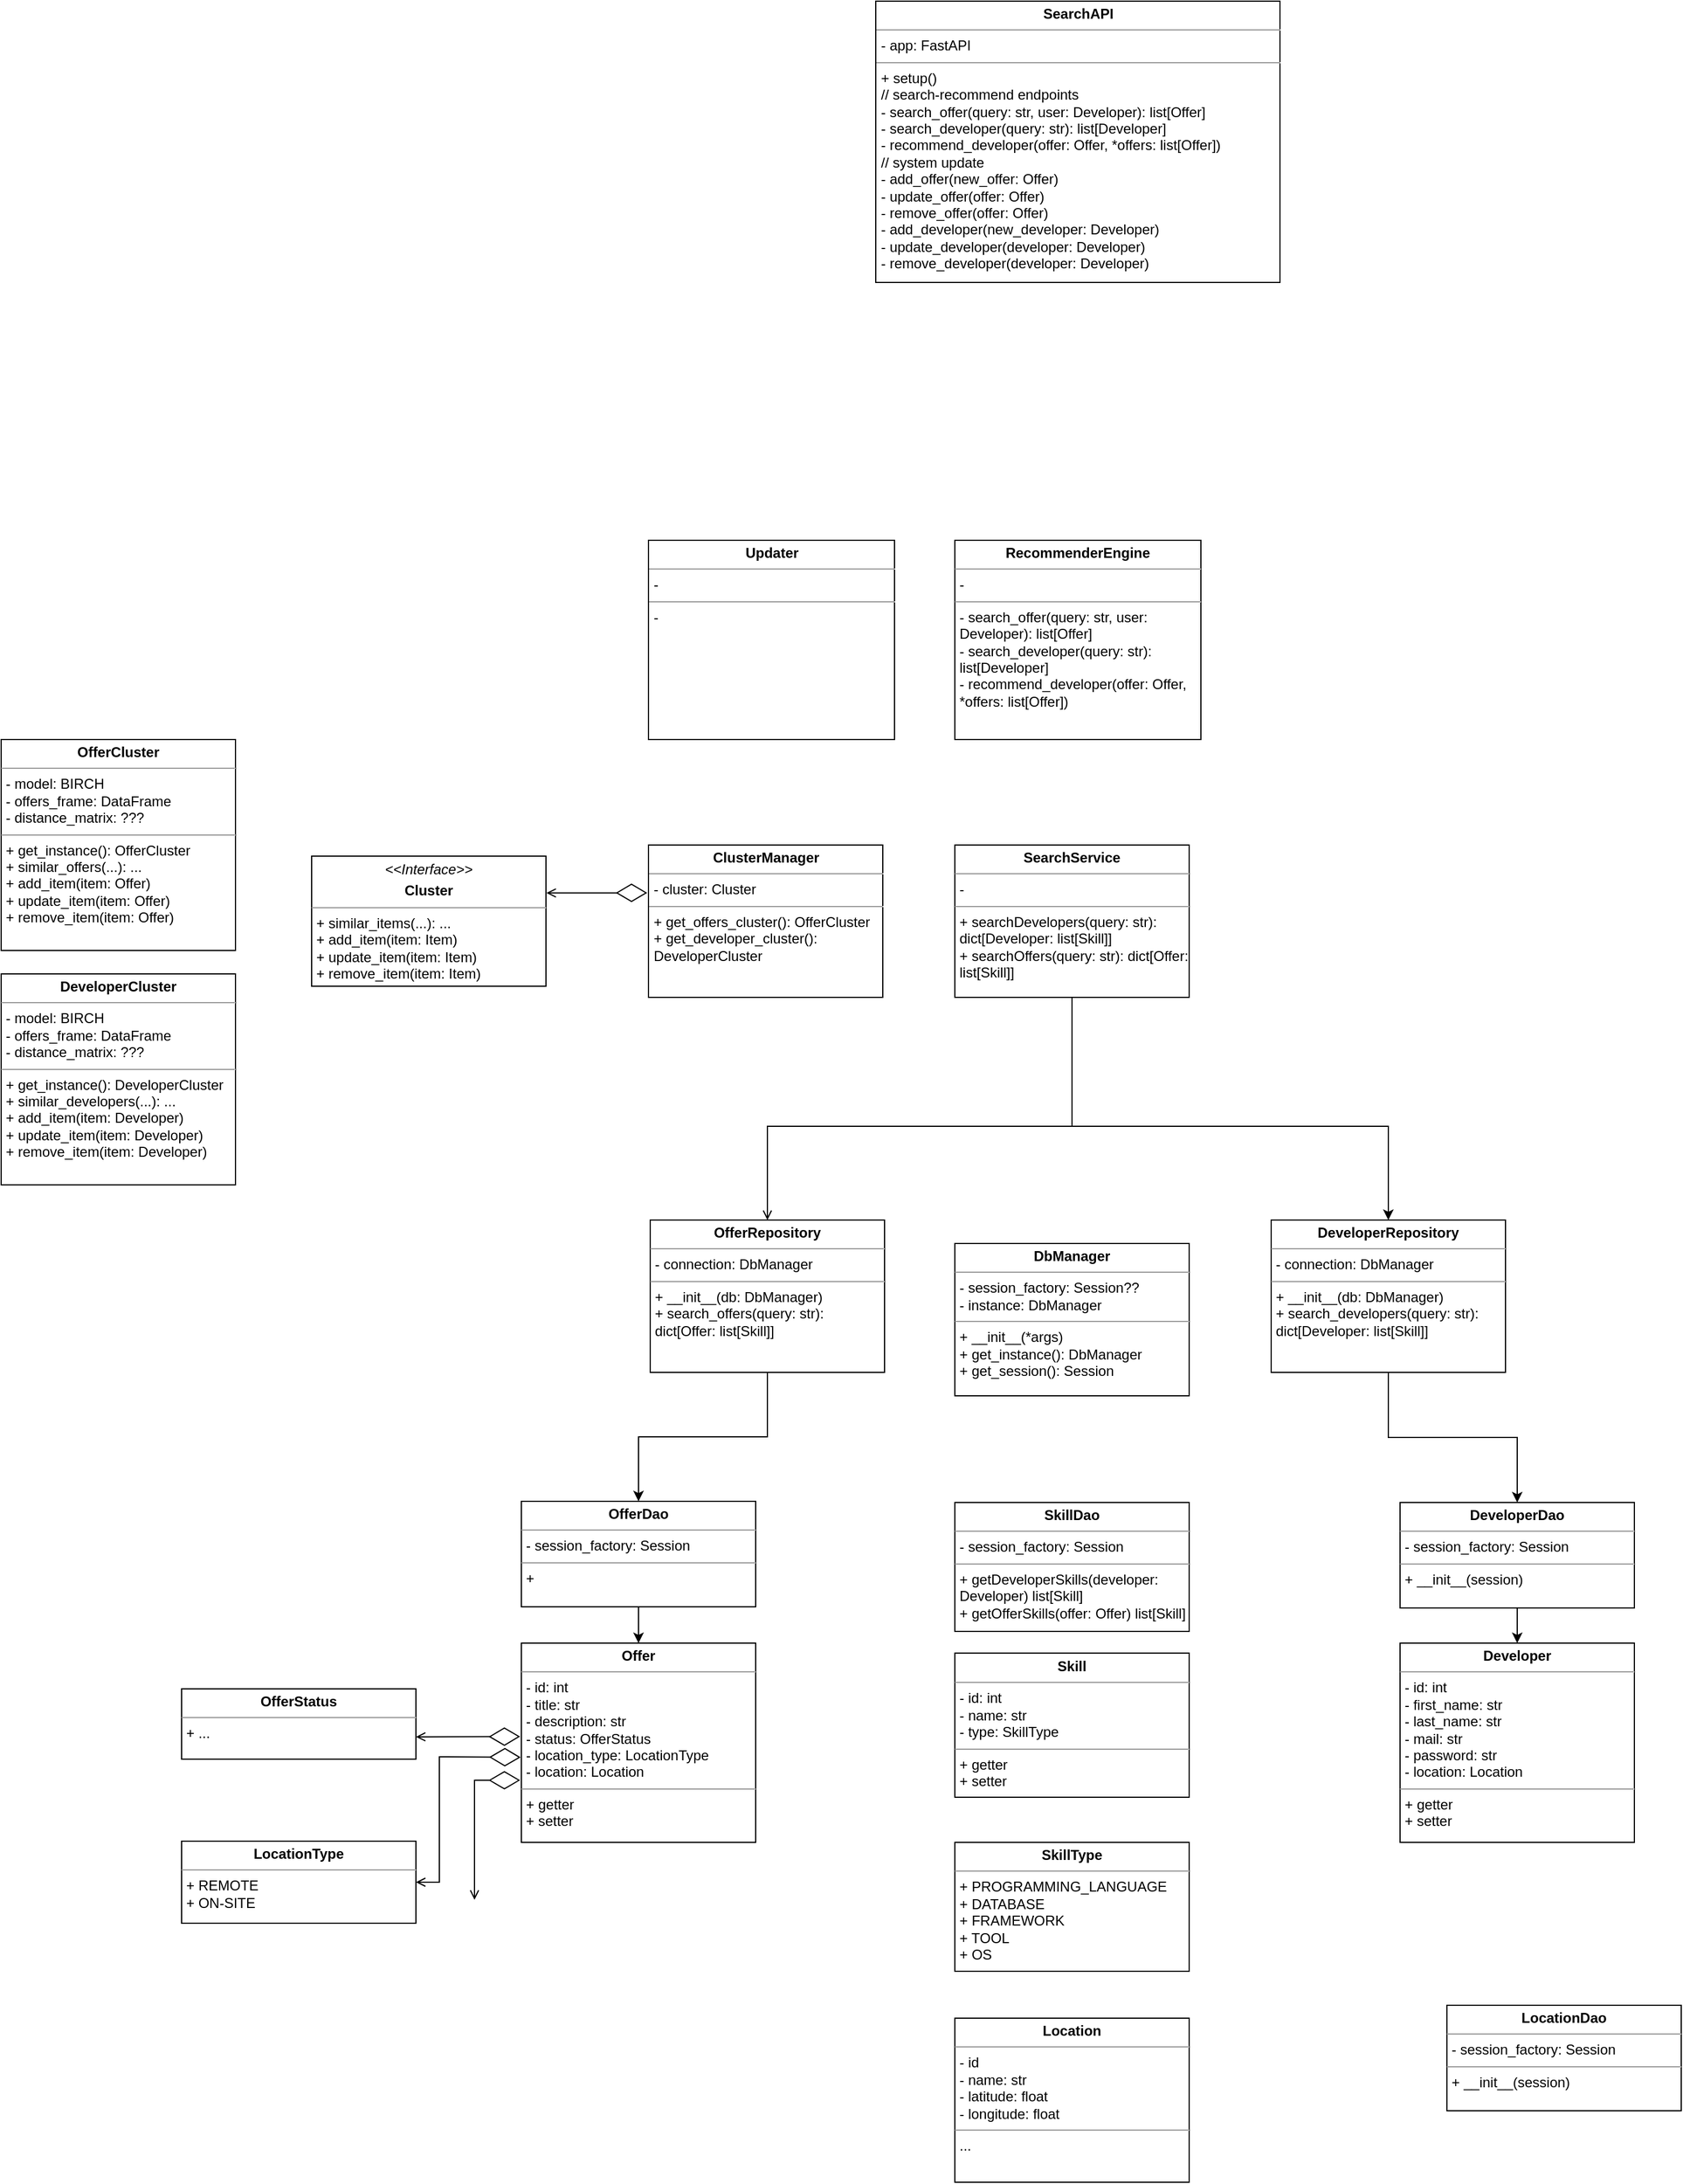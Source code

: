 <mxfile version="21.5.1" type="device">
  <diagram name="Pagina-1" id="bGM7U-mkKzjWxzdejvIx">
    <mxGraphModel dx="2206" dy="2125" grid="1" gridSize="10" guides="1" tooltips="1" connect="1" arrows="1" fold="1" page="1" pageScale="1" pageWidth="1169" pageHeight="827" math="0" shadow="0">
      <root>
        <mxCell id="0" />
        <mxCell id="1" parent="0" />
        <mxCell id="Y7DAE6zV36DWp4oR5vQ2-2" value="&lt;p style=&quot;margin:0px;margin-top:4px;text-align:center;&quot;&gt;&lt;i&gt;&amp;lt;&amp;lt;Interface&amp;gt;&amp;gt;&lt;/i&gt;&lt;b&gt;&lt;br&gt;&lt;/b&gt;&lt;/p&gt;&lt;p style=&quot;margin:0px;margin-top:4px;text-align:center;&quot;&gt;&lt;b&gt;Cluster&lt;/b&gt;&lt;/p&gt;&lt;hr size=&quot;1&quot;&gt;&lt;p style=&quot;margin:0px;margin-left:4px;&quot;&gt;+ similar_items(...): ...&lt;/p&gt;&lt;p style=&quot;margin:0px;margin-left:4px;&quot;&gt;+ add_item(item: Item)&lt;/p&gt;&lt;p style=&quot;margin:0px;margin-left:4px;&quot;&gt;+ update_item(item: Item)&lt;/p&gt;&lt;p style=&quot;margin:0px;margin-left:4px;&quot;&gt;+ remove_item(item: Item)&lt;/p&gt;" style="verticalAlign=top;align=left;overflow=fill;fontSize=12;fontFamily=Helvetica;html=1;whiteSpace=wrap;" vertex="1" parent="1">
          <mxGeometry x="585" y="409.5" width="200" height="111" as="geometry" />
        </mxCell>
        <mxCell id="Y7DAE6zV36DWp4oR5vQ2-3" value="&lt;p style=&quot;margin:0px;margin-top:4px;text-align:center;&quot;&gt;&lt;b&gt;Offer&lt;/b&gt;&lt;/p&gt;&lt;hr size=&quot;1&quot;&gt;&lt;p style=&quot;margin:0px;margin-left:4px;&quot;&gt;- id: int&lt;/p&gt;&lt;p style=&quot;margin:0px;margin-left:4px;&quot;&gt;- title: str&lt;/p&gt;&lt;p style=&quot;margin:0px;margin-left:4px;&quot;&gt;- description: str&lt;/p&gt;&lt;p style=&quot;margin:0px;margin-left:4px;&quot;&gt;- status: OfferStatus&lt;/p&gt;&lt;p style=&quot;margin:0px;margin-left:4px;&quot;&gt;- location_type: LocationType&lt;/p&gt;&lt;p style=&quot;margin:0px;margin-left:4px;&quot;&gt;- location: Location&lt;/p&gt;&lt;hr size=&quot;1&quot;&gt;&lt;p style=&quot;margin:0px;margin-left:4px;&quot;&gt;+ getter&lt;/p&gt;&lt;p style=&quot;margin:0px;margin-left:4px;&quot;&gt;+ setter&lt;/p&gt;" style="verticalAlign=top;align=left;overflow=fill;fontSize=12;fontFamily=Helvetica;html=1;whiteSpace=wrap;" vertex="1" parent="1">
          <mxGeometry x="764" y="1081" width="200" height="170" as="geometry" />
        </mxCell>
        <mxCell id="Y7DAE6zV36DWp4oR5vQ2-4" value="&lt;p style=&quot;margin:0px;margin-top:4px;text-align:center;&quot;&gt;&lt;b&gt;Developer&lt;/b&gt;&lt;/p&gt;&lt;hr size=&quot;1&quot;&gt;&lt;p style=&quot;margin:0px;margin-left:4px;&quot;&gt;- id: int&lt;/p&gt;&lt;p style=&quot;margin:0px;margin-left:4px;&quot;&gt;- first_name: str&lt;/p&gt;&lt;p style=&quot;margin:0px;margin-left:4px;&quot;&gt;- last_name: str&lt;/p&gt;&lt;p style=&quot;margin:0px;margin-left:4px;&quot;&gt;- mail: str&lt;/p&gt;&lt;p style=&quot;margin:0px;margin-left:4px;&quot;&gt;- password: str&lt;/p&gt;&lt;p style=&quot;margin:0px;margin-left:4px;&quot;&gt;- location: Location&lt;/p&gt;&lt;hr size=&quot;1&quot;&gt;&lt;p style=&quot;margin:0px;margin-left:4px;&quot;&gt;+ getter&lt;/p&gt;&lt;p style=&quot;margin:0px;margin-left:4px;&quot;&gt;+ setter&lt;/p&gt;" style="verticalAlign=top;align=left;overflow=fill;fontSize=12;fontFamily=Helvetica;html=1;whiteSpace=wrap;" vertex="1" parent="1">
          <mxGeometry x="1514" y="1081" width="200" height="170" as="geometry" />
        </mxCell>
        <mxCell id="Y7DAE6zV36DWp4oR5vQ2-6" value="&lt;p style=&quot;margin:0px;margin-top:4px;text-align:center;&quot;&gt;&lt;b&gt;OfferCluster&lt;/b&gt;&lt;/p&gt;&lt;hr size=&quot;1&quot;&gt;&lt;p style=&quot;margin:0px;margin-left:4px;&quot;&gt;- model: BIRCH&lt;/p&gt;&lt;p style=&quot;margin:0px;margin-left:4px;&quot;&gt;- offers_frame: DataFrame&lt;/p&gt;&lt;p style=&quot;margin:0px;margin-left:4px;&quot;&gt;- distance_matrix: ???&lt;/p&gt;&lt;hr size=&quot;1&quot;&gt;&lt;p style=&quot;margin:0px;margin-left:4px;&quot;&gt;+ get_instance(): OfferCluster&lt;/p&gt;&lt;p style=&quot;margin:0px;margin-left:4px;&quot;&gt;+ similar_offers(...): ...&lt;/p&gt;&lt;p style=&quot;margin:0px;margin-left:4px;&quot;&gt;+ add_item(item: Offer)&lt;/p&gt;&lt;p style=&quot;margin:0px;margin-left:4px;&quot;&gt;+ update_item(item: Offer)&lt;/p&gt;&lt;p style=&quot;margin:0px;margin-left:4px;&quot;&gt;+ remove_item(item: Offer)&lt;/p&gt;" style="verticalAlign=top;align=left;overflow=fill;fontSize=12;fontFamily=Helvetica;html=1;whiteSpace=wrap;" vertex="1" parent="1">
          <mxGeometry x="320" y="310" width="200" height="180" as="geometry" />
        </mxCell>
        <mxCell id="Y7DAE6zV36DWp4oR5vQ2-7" value="&lt;p style=&quot;margin:0px;margin-top:4px;text-align:center;&quot;&gt;&lt;b&gt;DeveloperCluster&lt;/b&gt;&lt;/p&gt;&lt;hr size=&quot;1&quot;&gt;&lt;p style=&quot;margin:0px;margin-left:4px;&quot;&gt;- model: BIRCH&lt;/p&gt;&lt;p style=&quot;margin:0px;margin-left:4px;&quot;&gt;- offers_frame: DataFrame&lt;/p&gt;&lt;p style=&quot;margin:0px;margin-left:4px;&quot;&gt;- distance_matrix: ???&lt;/p&gt;&lt;hr size=&quot;1&quot;&gt;&lt;p style=&quot;margin:0px;margin-left:4px;&quot;&gt;+ get_instance(): DeveloperCluster&lt;/p&gt;&lt;p style=&quot;margin:0px;margin-left:4px;&quot;&gt;+ similar_developers(...): ...&lt;/p&gt;&lt;p style=&quot;margin:0px;margin-left:4px;&quot;&gt;+ add_item(item: Developer)&lt;/p&gt;&lt;p style=&quot;margin:0px;margin-left:4px;&quot;&gt;+ update_item(item: Developer)&lt;/p&gt;&lt;p style=&quot;margin:0px;margin-left:4px;&quot;&gt;+ remove_item(item: Developer)&lt;/p&gt;" style="verticalAlign=top;align=left;overflow=fill;fontSize=12;fontFamily=Helvetica;html=1;whiteSpace=wrap;" vertex="1" parent="1">
          <mxGeometry x="320" y="510" width="200" height="180" as="geometry" />
        </mxCell>
        <mxCell id="Y7DAE6zV36DWp4oR5vQ2-8" value="&lt;p style=&quot;margin:0px;margin-top:4px;text-align:center;&quot;&gt;&lt;b&gt;RecommenderEngine&lt;/b&gt;&lt;/p&gt;&lt;hr size=&quot;1&quot;&gt;&lt;p style=&quot;margin:0px;margin-left:4px;&quot;&gt;-&amp;nbsp;&lt;br&gt;&lt;/p&gt;&lt;hr size=&quot;1&quot;&gt;&lt;p style=&quot;margin: 0px 0px 0px 4px;&quot;&gt;- search_offer(query: str, user: Developer): list[Offer]&lt;/p&gt;&lt;p style=&quot;margin: 0px 0px 0px 4px;&quot;&gt;- search_developer(query: str): list[Developer]&lt;/p&gt;&lt;p style=&quot;margin: 0px 0px 0px 4px;&quot;&gt;- recommend_developer(offer: Offer, *offers: list[Offer])&lt;/p&gt;" style="verticalAlign=top;align=left;overflow=fill;fontSize=12;fontFamily=Helvetica;html=1;whiteSpace=wrap;" vertex="1" parent="1">
          <mxGeometry x="1134" y="140" width="210" height="170" as="geometry" />
        </mxCell>
        <mxCell id="Y7DAE6zV36DWp4oR5vQ2-31" style="edgeStyle=orthogonalEdgeStyle;rounded=0;orthogonalLoop=1;jettySize=auto;html=1;entryX=0.5;entryY=0;entryDx=0;entryDy=0;" edge="1" parent="1" source="Y7DAE6zV36DWp4oR5vQ2-10" target="Y7DAE6zV36DWp4oR5vQ2-3">
          <mxGeometry relative="1" as="geometry" />
        </mxCell>
        <mxCell id="Y7DAE6zV36DWp4oR5vQ2-10" value="&lt;p style=&quot;margin:0px;margin-top:4px;text-align:center;&quot;&gt;&lt;b&gt;OfferDao&lt;/b&gt;&lt;/p&gt;&lt;hr size=&quot;1&quot;&gt;&lt;p style=&quot;margin:0px;margin-left:4px;&quot;&gt;- session_factory: Session&lt;/p&gt;&lt;hr size=&quot;1&quot;&gt;&lt;p style=&quot;margin:0px;margin-left:4px;&quot;&gt;+&amp;nbsp;&lt;/p&gt;" style="verticalAlign=top;align=left;overflow=fill;fontSize=12;fontFamily=Helvetica;html=1;whiteSpace=wrap;" vertex="1" parent="1">
          <mxGeometry x="764" y="960" width="200" height="90" as="geometry" />
        </mxCell>
        <mxCell id="Y7DAE6zV36DWp4oR5vQ2-35" style="edgeStyle=orthogonalEdgeStyle;rounded=0;orthogonalLoop=1;jettySize=auto;html=1;entryX=0.5;entryY=0;entryDx=0;entryDy=0;" edge="1" parent="1" source="Y7DAE6zV36DWp4oR5vQ2-11" target="Y7DAE6zV36DWp4oR5vQ2-4">
          <mxGeometry relative="1" as="geometry" />
        </mxCell>
        <mxCell id="Y7DAE6zV36DWp4oR5vQ2-11" value="&lt;p style=&quot;margin:0px;margin-top:4px;text-align:center;&quot;&gt;&lt;b&gt;DeveloperDao&lt;/b&gt;&lt;/p&gt;&lt;hr size=&quot;1&quot;&gt;&lt;p style=&quot;margin:0px;margin-left:4px;&quot;&gt;- session_factory: Session&lt;/p&gt;&lt;hr size=&quot;1&quot;&gt;&lt;p style=&quot;margin:0px;margin-left:4px;&quot;&gt;+ __init__(session)&lt;/p&gt;" style="verticalAlign=top;align=left;overflow=fill;fontSize=12;fontFamily=Helvetica;html=1;whiteSpace=wrap;" vertex="1" parent="1">
          <mxGeometry x="1514" y="961" width="200" height="90" as="geometry" />
        </mxCell>
        <mxCell id="Y7DAE6zV36DWp4oR5vQ2-13" value="&lt;p style=&quot;margin:0px;margin-top:4px;text-align:center;&quot;&gt;&lt;b&gt;ClusterManager&lt;/b&gt;&lt;/p&gt;&lt;hr size=&quot;1&quot;&gt;&lt;p style=&quot;margin:0px;margin-left:4px;&quot;&gt;- cluster: Cluster&lt;/p&gt;&lt;hr size=&quot;1&quot;&gt;&lt;p style=&quot;margin:0px;margin-left:4px;&quot;&gt;+ get_offers_cluster(): OfferCluster&lt;br&gt;&lt;/p&gt;&lt;p style=&quot;margin:0px;margin-left:4px;&quot;&gt;+ get_developer_cluster(): DeveloperCluster&lt;/p&gt;" style="verticalAlign=top;align=left;overflow=fill;fontSize=12;fontFamily=Helvetica;html=1;whiteSpace=wrap;" vertex="1" parent="1">
          <mxGeometry x="872.5" y="400" width="200" height="130" as="geometry" />
        </mxCell>
        <mxCell id="Y7DAE6zV36DWp4oR5vQ2-14" value="&lt;p style=&quot;margin:0px;margin-top:4px;text-align:center;&quot;&gt;&lt;b&gt;DbManager&lt;/b&gt;&lt;/p&gt;&lt;hr size=&quot;1&quot;&gt;&lt;p style=&quot;margin:0px;margin-left:4px;&quot;&gt;- session_factory: Session??&lt;/p&gt;&lt;p style=&quot;margin:0px;margin-left:4px;&quot;&gt;- instance: DbManager&lt;/p&gt;&lt;hr size=&quot;1&quot;&gt;&lt;p style=&quot;margin:0px;margin-left:4px;&quot;&gt;+ __init__(*args)&lt;/p&gt;&lt;p style=&quot;margin:0px;margin-left:4px;&quot;&gt;+ get_instance(): DbManager&lt;/p&gt;&lt;p style=&quot;margin:0px;margin-left:4px;&quot;&gt;+ get_session(): Session&lt;/p&gt;" style="verticalAlign=top;align=left;overflow=fill;fontSize=12;fontFamily=Helvetica;html=1;whiteSpace=wrap;" vertex="1" parent="1">
          <mxGeometry x="1134" y="740" width="200" height="130" as="geometry" />
        </mxCell>
        <mxCell id="Y7DAE6zV36DWp4oR5vQ2-59" style="edgeStyle=orthogonalEdgeStyle;rounded=0;orthogonalLoop=1;jettySize=auto;html=1;entryX=0.5;entryY=0;entryDx=0;entryDy=0;exitX=0.5;exitY=1;exitDx=0;exitDy=0;endArrow=open;endFill=0;" edge="1" parent="1" source="Y7DAE6zV36DWp4oR5vQ2-15" target="Y7DAE6zV36DWp4oR5vQ2-28">
          <mxGeometry relative="1" as="geometry">
            <Array as="points">
              <mxPoint x="1234" y="640" />
              <mxPoint x="974" y="640" />
            </Array>
          </mxGeometry>
        </mxCell>
        <mxCell id="Y7DAE6zV36DWp4oR5vQ2-60" style="edgeStyle=orthogonalEdgeStyle;rounded=0;orthogonalLoop=1;jettySize=auto;html=1;entryX=0.5;entryY=0;entryDx=0;entryDy=0;" edge="1" parent="1" source="Y7DAE6zV36DWp4oR5vQ2-15" target="Y7DAE6zV36DWp4oR5vQ2-29">
          <mxGeometry relative="1" as="geometry">
            <Array as="points">
              <mxPoint x="1234" y="640" />
              <mxPoint x="1504" y="640" />
            </Array>
          </mxGeometry>
        </mxCell>
        <mxCell id="Y7DAE6zV36DWp4oR5vQ2-15" value="&lt;p style=&quot;margin:0px;margin-top:4px;text-align:center;&quot;&gt;&lt;b&gt;SearchService&lt;/b&gt;&lt;/p&gt;&lt;hr size=&quot;1&quot;&gt;&lt;p style=&quot;margin:0px;margin-left:4px;&quot;&gt;-&amp;nbsp;&lt;/p&gt;&lt;hr size=&quot;1&quot;&gt;&lt;p style=&quot;margin:0px;margin-left:4px;&quot;&gt;+ searchDevelopers(query: str): dict[Developer: list[Skill]]&lt;/p&gt;&lt;p style=&quot;margin:0px;margin-left:4px;&quot;&gt;+ searchOffers(query: str): dict[Offer: list[Skill]]&lt;/p&gt;&lt;p style=&quot;margin:0px;margin-left:4px;&quot;&gt;&lt;br&gt;&lt;/p&gt;" style="verticalAlign=top;align=left;overflow=fill;fontSize=12;fontFamily=Helvetica;html=1;whiteSpace=wrap;" vertex="1" parent="1">
          <mxGeometry x="1134" y="400" width="200" height="130" as="geometry" />
        </mxCell>
        <mxCell id="Y7DAE6zV36DWp4oR5vQ2-16" value="&lt;p style=&quot;margin:0px;margin-top:4px;text-align:center;&quot;&gt;&lt;b&gt;LocationDao&lt;/b&gt;&lt;/p&gt;&lt;hr size=&quot;1&quot;&gt;&lt;p style=&quot;margin:0px;margin-left:4px;&quot;&gt;- session_factory: Session&lt;/p&gt;&lt;hr size=&quot;1&quot;&gt;&lt;p style=&quot;margin:0px;margin-left:4px;&quot;&gt;+ __init__(session)&lt;/p&gt;" style="verticalAlign=top;align=left;overflow=fill;fontSize=12;fontFamily=Helvetica;html=1;whiteSpace=wrap;" vertex="1" parent="1">
          <mxGeometry x="1554" y="1390" width="200" height="90" as="geometry" />
        </mxCell>
        <mxCell id="Y7DAE6zV36DWp4oR5vQ2-17" value="&lt;p style=&quot;margin:0px;margin-top:4px;text-align:center;&quot;&gt;&lt;b&gt;Location&lt;/b&gt;&lt;/p&gt;&lt;hr size=&quot;1&quot;&gt;&lt;p style=&quot;margin:0px;margin-left:4px;&quot;&gt;- id&lt;/p&gt;&lt;p style=&quot;margin:0px;margin-left:4px;&quot;&gt;- name: str&lt;/p&gt;&lt;p style=&quot;margin:0px;margin-left:4px;&quot;&gt;- latitude: float&lt;/p&gt;&lt;p style=&quot;margin:0px;margin-left:4px;&quot;&gt;- longitude: float&lt;/p&gt;&lt;hr size=&quot;1&quot;&gt;&lt;p style=&quot;margin:0px;margin-left:4px;&quot;&gt;...&lt;/p&gt;" style="verticalAlign=top;align=left;overflow=fill;fontSize=12;fontFamily=Helvetica;html=1;whiteSpace=wrap;" vertex="1" parent="1">
          <mxGeometry x="1134" y="1401" width="200" height="140" as="geometry" />
        </mxCell>
        <mxCell id="Y7DAE6zV36DWp4oR5vQ2-18" value="&lt;p style=&quot;margin:0px;margin-top:4px;text-align:center;&quot;&gt;&lt;b&gt;OfferStatus&lt;/b&gt;&lt;/p&gt;&lt;hr size=&quot;1&quot;&gt;&lt;p style=&quot;margin:0px;margin-left:4px;&quot;&gt;+ ...&lt;/p&gt;" style="verticalAlign=top;align=left;overflow=fill;fontSize=12;fontFamily=Helvetica;html=1;whiteSpace=wrap;" vertex="1" parent="1">
          <mxGeometry x="474" y="1120" width="200" height="60" as="geometry" />
        </mxCell>
        <mxCell id="Y7DAE6zV36DWp4oR5vQ2-19" value="&lt;p style=&quot;margin:0px;margin-top:4px;text-align:center;&quot;&gt;&lt;b&gt;LocationType&lt;/b&gt;&lt;/p&gt;&lt;hr size=&quot;1&quot;&gt;&lt;p style=&quot;margin:0px;margin-left:4px;&quot;&gt;+ REMOTE&lt;/p&gt;&lt;p style=&quot;margin:0px;margin-left:4px;&quot;&gt;+ ON-SITE&lt;/p&gt;" style="verticalAlign=top;align=left;overflow=fill;fontSize=12;fontFamily=Helvetica;html=1;whiteSpace=wrap;" vertex="1" parent="1">
          <mxGeometry x="474" y="1250" width="200" height="70" as="geometry" />
        </mxCell>
        <mxCell id="Y7DAE6zV36DWp4oR5vQ2-21" value="&lt;p style=&quot;margin:0px;margin-top:4px;text-align:center;&quot;&gt;&lt;b&gt;SearchAPI&lt;/b&gt;&lt;/p&gt;&lt;hr size=&quot;1&quot;&gt;&lt;p style=&quot;margin:0px;margin-left:4px;&quot;&gt;- app: FastAPI&lt;br&gt;&lt;/p&gt;&lt;hr size=&quot;1&quot;&gt;&lt;p style=&quot;margin:0px;margin-left:4px;&quot;&gt;+ setup()&lt;/p&gt;&lt;p style=&quot;margin:0px;margin-left:4px;&quot;&gt;// search-recommend endpoints&lt;/p&gt;&lt;p style=&quot;margin:0px;margin-left:4px;&quot;&gt;- search_offer(query: str, user: Developer): list[Offer]&lt;/p&gt;&lt;p style=&quot;margin:0px;margin-left:4px;&quot;&gt;- search_developer(query: str): list[Developer]&lt;/p&gt;&lt;p style=&quot;margin:0px;margin-left:4px;&quot;&gt;- recommend_developer(offer: Offer, *offers: list[Offer])&lt;/p&gt;&lt;p style=&quot;margin:0px;margin-left:4px;&quot;&gt;// system update&lt;br&gt;&lt;/p&gt;&lt;p style=&quot;margin:0px;margin-left:4px;&quot;&gt;- add_offer(new_offer: Offer)&lt;/p&gt;&lt;p style=&quot;margin:0px;margin-left:4px;&quot;&gt;- update_offer(offer: Offer)&lt;/p&gt;&lt;p style=&quot;margin:0px;margin-left:4px;&quot;&gt;- remove_offer(offer: Offer)&lt;/p&gt;&lt;p style=&quot;margin:0px;margin-left:4px;&quot;&gt;- add_developer(new_developer: Developer)&lt;/p&gt;&lt;p style=&quot;margin:0px;margin-left:4px;&quot;&gt;- update_developer(developer: Developer)&lt;/p&gt;&lt;p style=&quot;margin:0px;margin-left:4px;&quot;&gt;- remove_developer(developer: Developer)&lt;/p&gt;" style="verticalAlign=top;align=left;overflow=fill;fontSize=12;fontFamily=Helvetica;html=1;whiteSpace=wrap;" vertex="1" parent="1">
          <mxGeometry x="1066.5" y="-320" width="345" height="240" as="geometry" />
        </mxCell>
        <mxCell id="Y7DAE6zV36DWp4oR5vQ2-25" value="&lt;p style=&quot;margin:0px;margin-top:4px;text-align:center;&quot;&gt;&lt;b&gt;SkillDao&lt;/b&gt;&lt;/p&gt;&lt;hr size=&quot;1&quot;&gt;&lt;p style=&quot;margin:0px;margin-left:4px;&quot;&gt;- session_factory: Session&lt;/p&gt;&lt;hr size=&quot;1&quot;&gt;&lt;p style=&quot;margin:0px;margin-left:4px;&quot;&gt;+ getDeveloperSkills(developer: Developer) list[Skill]&lt;/p&gt;&lt;p style=&quot;margin:0px;margin-left:4px;&quot;&gt;+ getOfferSkills(offer: Offer) list[Skill]&lt;/p&gt;" style="verticalAlign=top;align=left;overflow=fill;fontSize=12;fontFamily=Helvetica;html=1;whiteSpace=wrap;" vertex="1" parent="1">
          <mxGeometry x="1134" y="961" width="200" height="110" as="geometry" />
        </mxCell>
        <mxCell id="Y7DAE6zV36DWp4oR5vQ2-26" value="&lt;p style=&quot;margin:0px;margin-top:4px;text-align:center;&quot;&gt;&lt;b&gt;Skill&lt;/b&gt;&lt;/p&gt;&lt;hr size=&quot;1&quot;&gt;&lt;p style=&quot;margin:0px;margin-left:4px;&quot;&gt;- id: int&lt;/p&gt;&lt;p style=&quot;margin:0px;margin-left:4px;&quot;&gt;&lt;span style=&quot;background-color: initial;&quot;&gt;- name: str&lt;/span&gt;&lt;br&gt;&lt;/p&gt;&lt;p style=&quot;margin:0px;margin-left:4px;&quot;&gt;&lt;span style=&quot;background-color: initial;&quot;&gt;- type: SkillType&lt;/span&gt;&lt;/p&gt;&lt;hr size=&quot;1&quot;&gt;&lt;p style=&quot;margin:0px;margin-left:4px;&quot;&gt;+ getter&lt;/p&gt;&lt;p style=&quot;margin:0px;margin-left:4px;&quot;&gt;+ setter&lt;/p&gt;" style="verticalAlign=top;align=left;overflow=fill;fontSize=12;fontFamily=Helvetica;html=1;whiteSpace=wrap;" vertex="1" parent="1">
          <mxGeometry x="1134" y="1089.5" width="200" height="123" as="geometry" />
        </mxCell>
        <mxCell id="Y7DAE6zV36DWp4oR5vQ2-27" value="&lt;p style=&quot;margin:0px;margin-top:4px;text-align:center;&quot;&gt;&lt;b&gt;SkillType&lt;/b&gt;&lt;/p&gt;&lt;hr size=&quot;1&quot;&gt;&lt;p style=&quot;margin:0px;margin-left:4px;&quot;&gt;+ PROGRAMMING_LANGUAGE&lt;/p&gt;&lt;p style=&quot;margin:0px;margin-left:4px;&quot;&gt;+ DATABASE&lt;/p&gt;&lt;p style=&quot;margin:0px;margin-left:4px;&quot;&gt;+ FRAMEWORK&lt;/p&gt;&lt;p style=&quot;margin:0px;margin-left:4px;&quot;&gt;+ TOOL&lt;/p&gt;&lt;p style=&quot;margin:0px;margin-left:4px;&quot;&gt;+ OS&lt;/p&gt;" style="verticalAlign=top;align=left;overflow=fill;fontSize=12;fontFamily=Helvetica;html=1;whiteSpace=wrap;" vertex="1" parent="1">
          <mxGeometry x="1134" y="1251" width="200" height="110" as="geometry" />
        </mxCell>
        <mxCell id="Y7DAE6zV36DWp4oR5vQ2-36" style="edgeStyle=orthogonalEdgeStyle;rounded=0;orthogonalLoop=1;jettySize=auto;html=1;entryX=0.5;entryY=0;entryDx=0;entryDy=0;" edge="1" parent="1" source="Y7DAE6zV36DWp4oR5vQ2-28" target="Y7DAE6zV36DWp4oR5vQ2-10">
          <mxGeometry relative="1" as="geometry" />
        </mxCell>
        <mxCell id="Y7DAE6zV36DWp4oR5vQ2-28" value="&lt;p style=&quot;margin:0px;margin-top:4px;text-align:center;&quot;&gt;&lt;b&gt;OfferRepository&lt;/b&gt;&lt;/p&gt;&lt;hr size=&quot;1&quot;&gt;&lt;p style=&quot;margin:0px;margin-left:4px;&quot;&gt;- connection: DbManager&lt;/p&gt;&lt;hr size=&quot;1&quot;&gt;&lt;p style=&quot;margin:0px;margin-left:4px;&quot;&gt;+ __init__(db: DbManager)&lt;/p&gt;&lt;p style=&quot;margin:0px;margin-left:4px;&quot;&gt;+ search_offers(query: str): dict[Offer: list[Skill]]&amp;nbsp;&amp;nbsp;&lt;/p&gt;" style="verticalAlign=top;align=left;overflow=fill;fontSize=12;fontFamily=Helvetica;html=1;whiteSpace=wrap;" vertex="1" parent="1">
          <mxGeometry x="874" y="720" width="200" height="130" as="geometry" />
        </mxCell>
        <mxCell id="Y7DAE6zV36DWp4oR5vQ2-42" style="edgeStyle=orthogonalEdgeStyle;rounded=0;orthogonalLoop=1;jettySize=auto;html=1;exitX=0.5;exitY=1;exitDx=0;exitDy=0;entryX=0.5;entryY=0;entryDx=0;entryDy=0;" edge="1" parent="1" source="Y7DAE6zV36DWp4oR5vQ2-29" target="Y7DAE6zV36DWp4oR5vQ2-11">
          <mxGeometry relative="1" as="geometry" />
        </mxCell>
        <mxCell id="Y7DAE6zV36DWp4oR5vQ2-29" value="&lt;p style=&quot;margin:0px;margin-top:4px;text-align:center;&quot;&gt;&lt;b&gt;DeveloperRepository&lt;/b&gt;&lt;/p&gt;&lt;hr size=&quot;1&quot;&gt;&lt;p style=&quot;margin:0px;margin-left:4px;&quot;&gt;- connection: DbManager&lt;/p&gt;&lt;hr size=&quot;1&quot;&gt;&lt;p style=&quot;margin:0px;margin-left:4px;&quot;&gt;+ __init__(db: DbManager)&lt;br&gt;&lt;/p&gt;&lt;p style=&quot;margin:0px;margin-left:4px;&quot;&gt;+ search_developers(query: str): dict[Developer: list[Skill]]&lt;/p&gt;" style="verticalAlign=top;align=left;overflow=fill;fontSize=12;fontFamily=Helvetica;html=1;whiteSpace=wrap;" vertex="1" parent="1">
          <mxGeometry x="1404" y="720" width="200" height="130" as="geometry" />
        </mxCell>
        <mxCell id="Y7DAE6zV36DWp4oR5vQ2-39" value="" style="endArrow=diamondThin;endFill=0;endSize=24;html=1;rounded=0;startArrow=open;startFill=0;entryX=-0.005;entryY=0.469;entryDx=0;entryDy=0;entryPerimeter=0;" edge="1" parent="1" target="Y7DAE6zV36DWp4oR5vQ2-3">
          <mxGeometry width="160" relative="1" as="geometry">
            <mxPoint x="674" y="1161" as="sourcePoint" />
            <mxPoint x="764" y="1161" as="targetPoint" />
          </mxGeometry>
        </mxCell>
        <mxCell id="Y7DAE6zV36DWp4oR5vQ2-45" value="" style="ellipse;whiteSpace=wrap;html=1;align=center;aspect=fixed;fillColor=none;strokeColor=none;resizable=0;perimeter=centerPerimeter;rotatable=0;allowArrows=0;points=[];outlineConnect=1;" vertex="1" parent="1">
          <mxGeometry x="1039" y="710" width="10" height="10" as="geometry" />
        </mxCell>
        <mxCell id="Y7DAE6zV36DWp4oR5vQ2-48" value="" style="endArrow=diamondThin;endFill=0;endSize=24;html=1;rounded=0;startArrow=open;startFill=0;entryX=-0.003;entryY=0.573;entryDx=0;entryDy=0;entryPerimeter=0;exitX=1;exitY=0.5;exitDx=0;exitDy=0;" edge="1" parent="1" source="Y7DAE6zV36DWp4oR5vQ2-19" target="Y7DAE6zV36DWp4oR5vQ2-3">
          <mxGeometry width="160" relative="1" as="geometry">
            <mxPoint x="674" y="1180" as="sourcePoint" />
            <mxPoint x="764" y="1180" as="targetPoint" />
            <Array as="points">
              <mxPoint x="694" y="1285" />
              <mxPoint x="694" y="1178" />
            </Array>
          </mxGeometry>
        </mxCell>
        <mxCell id="Y7DAE6zV36DWp4oR5vQ2-49" value="" style="endArrow=diamondThin;endFill=0;endSize=24;html=1;rounded=0;startArrow=open;startFill=0;entryX=-0.005;entryY=0.469;entryDx=0;entryDy=0;entryPerimeter=0;" edge="1" parent="1">
          <mxGeometry width="160" relative="1" as="geometry">
            <mxPoint x="724" y="1300" as="sourcePoint" />
            <mxPoint x="763" y="1198" as="targetPoint" />
            <Array as="points">
              <mxPoint x="724" y="1198" />
            </Array>
          </mxGeometry>
        </mxCell>
        <mxCell id="Y7DAE6zV36DWp4oR5vQ2-50" value="" style="endArrow=diamondThin;endFill=0;endSize=24;html=1;rounded=0;startArrow=open;startFill=0;entryX=-0.005;entryY=0.314;entryDx=0;entryDy=0;exitX=1.002;exitY=0.283;exitDx=0;exitDy=0;entryPerimeter=0;exitPerimeter=0;" edge="1" parent="1" source="Y7DAE6zV36DWp4oR5vQ2-2" target="Y7DAE6zV36DWp4oR5vQ2-13">
          <mxGeometry width="160" relative="1" as="geometry">
            <mxPoint x="710" y="363" as="sourcePoint" />
            <mxPoint x="710" y="290" as="targetPoint" />
          </mxGeometry>
        </mxCell>
        <mxCell id="Y7DAE6zV36DWp4oR5vQ2-62" value="&lt;p style=&quot;margin:0px;margin-top:4px;text-align:center;&quot;&gt;&lt;b&gt;Updater&lt;/b&gt;&lt;/p&gt;&lt;hr size=&quot;1&quot;&gt;&lt;p style=&quot;margin:0px;margin-left:4px;&quot;&gt;-&amp;nbsp;&lt;br&gt;&lt;/p&gt;&lt;hr size=&quot;1&quot;&gt;&lt;p style=&quot;margin: 0px 0px 0px 4px;&quot;&gt;-&amp;nbsp;&lt;/p&gt;" style="verticalAlign=top;align=left;overflow=fill;fontSize=12;fontFamily=Helvetica;html=1;whiteSpace=wrap;" vertex="1" parent="1">
          <mxGeometry x="872.5" y="140" width="210" height="170" as="geometry" />
        </mxCell>
      </root>
    </mxGraphModel>
  </diagram>
</mxfile>
